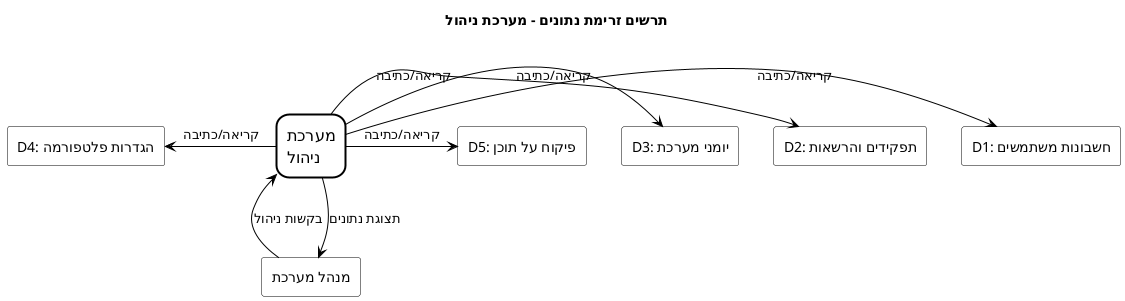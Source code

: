 @startuml
!theme vibrant

' --- Skin Parameters for a modern, clean DFD look ---
skinparam actorStyle none
skinparam rectangle {
    roundCorner 5
    shadowing false
    backgroundColor White
    borderColor Black
    stereo false
}
skinparam agent {
    roundCorner 25
    shadowing false
    borderThickness 2
    borderColor Black
    backgroundColor White
    fontSize 16
    padding 20
}
skinparam arrow {
    thickness 1
    color Black
}
hide stereotype

title תרשים זרימת נתונים - מערכת ניהול

' --- Central Process ---
agent "מערכת\nניהול" as System

' --- External Entity & Data Stores (as rectangles) ---
rectangle "מנהל מערכת" as Admin
rectangle "D1: חשבונות משתמשים" as UserDB
rectangle "D2: תפקידים והרשאות" as RolesDB
rectangle "D3: יומני מערכת" as LogsDB
rectangle "D4: הגדרות פלטפורמה" as SettingsDB
rectangle "D5: פיקוח על תוכן" as ModDB

' --- Define the flows for a balanced layout ---
Admin -up-> System : בקשות ניהול
System -down-> Admin : תצוגת נתונים

System -right-> UserDB : קריאה/כתיבה
System -> RolesDB : קריאה/כתיבה
System -> LogsDB : קריאה/כתיבה
System -left-> SettingsDB : קריאה/כתיבה
System -> ModDB : קריאה/כתיבה


@enduml
